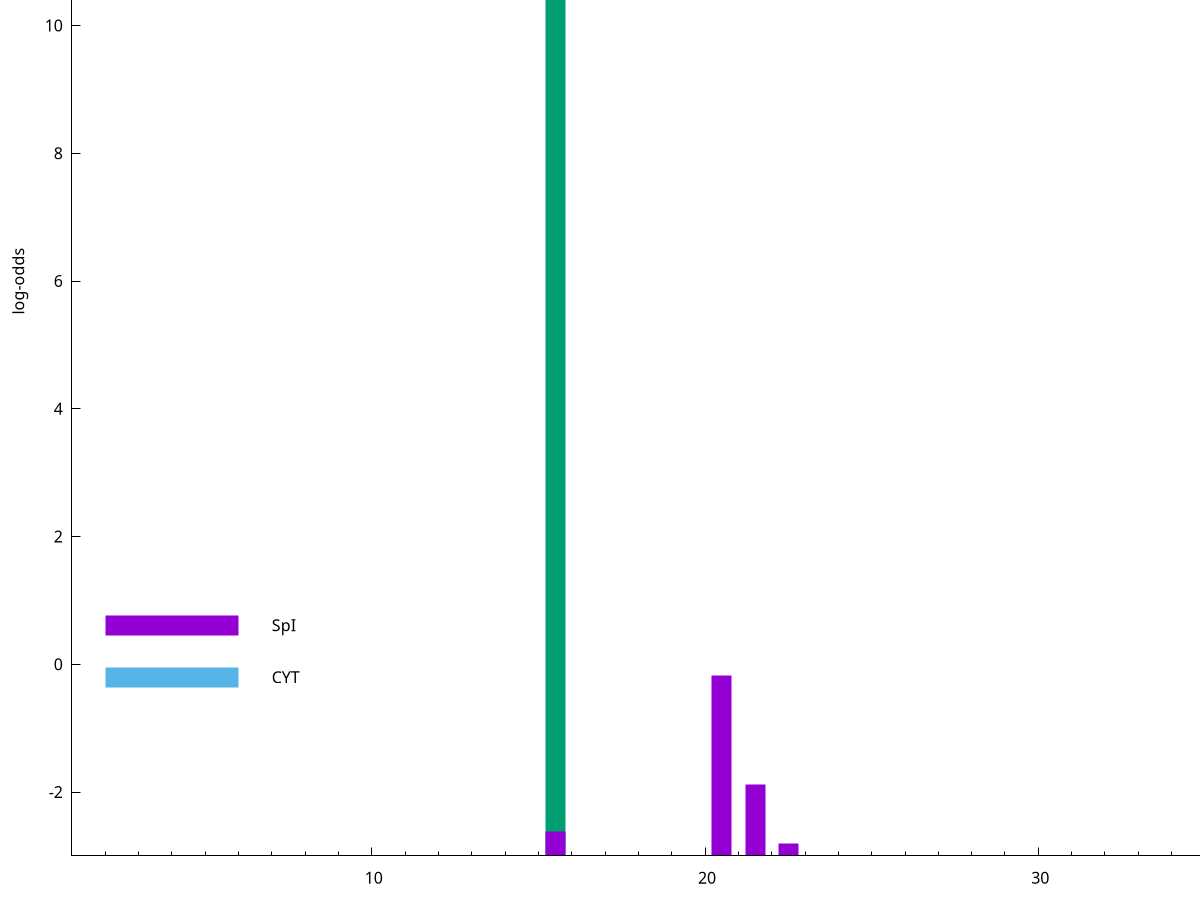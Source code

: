 set title "LipoP predictions for SRR4065689.gff"
set size 2., 1.4
set xrange [1:70] 
set mxtics 10
set yrange [-3:15]
set y2range [0:18]
set ylabel "log-odds"
set term postscript eps color solid "Helvetica" 30
set output "SRR4065689.gff20.eps"
set arrow from 2,11.7022 to 6,11.7022 nohead lt 2 lw 20
set label "SpII" at 7,11.7022
set arrow from 2,0.613468 to 6,0.613468 nohead lt 1 lw 20
set label "SpI" at 7,0.613468
set arrow from 2,-0.200913 to 6,-0.200913 nohead lt 3 lw 20
set label "CYT" at 7,-0.200913
set arrow from 2,11.7022 to 6,11.7022 nohead lt 2 lw 20
set label "SpII" at 7,11.7022
# NOTE: The scores below are the log-odds scores with the threshold
# NOTE: subtracted (a hack to make gnuplot make the histogram all
# NOTE: look nice).
plot "-" axes x1y2 title "" with impulses lt 2 lw 20, "-" axes x1y2 title "" with impulses lt 1 lw 20
15.500000 14.702200
e
20.500000 2.820214
21.500000 1.116570
15.500000 0.386400
22.500000 0.191190
e
exit
